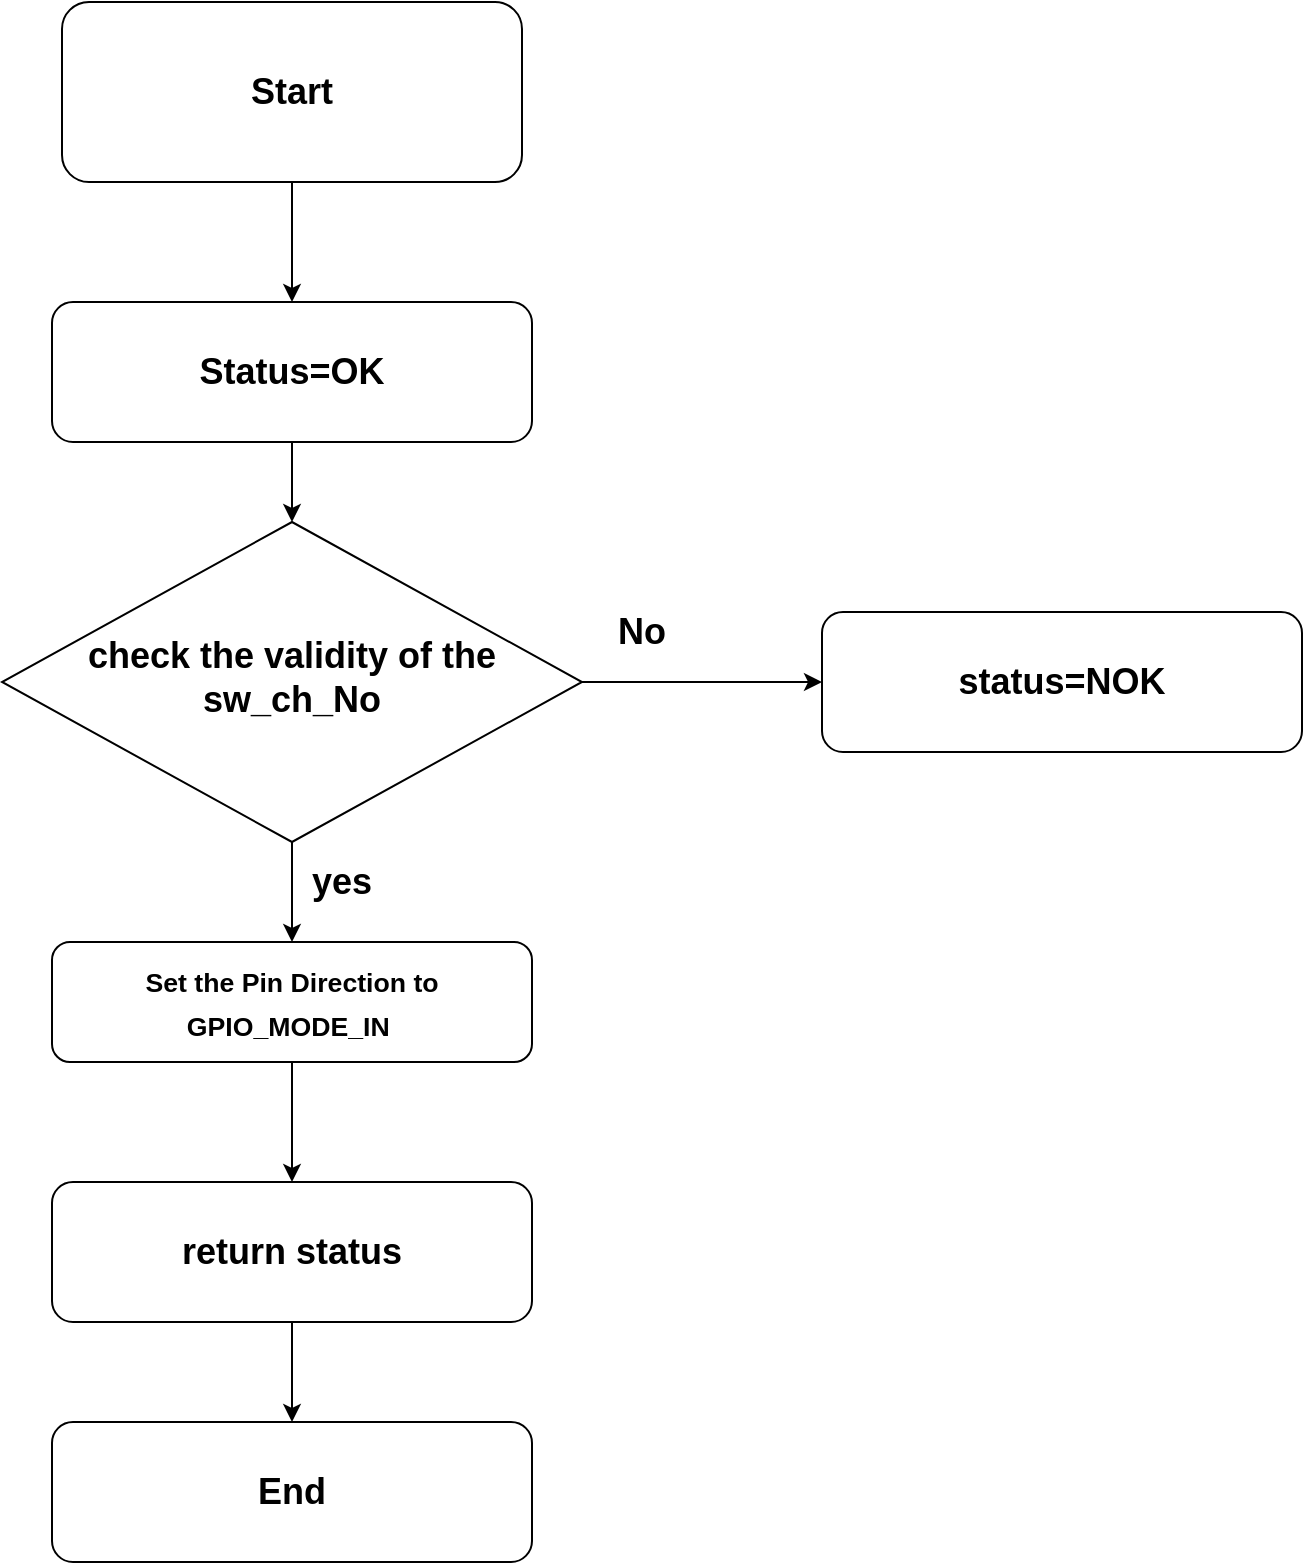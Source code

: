 <mxfile version="12.8.1" type="device"><diagram id="KxRH3n2v1nyCQNLvEWpg" name="Page-1"><mxGraphModel dx="1564" dy="1940" grid="1" gridSize="10" guides="1" tooltips="1" connect="1" arrows="1" fold="1" page="1" pageScale="1" pageWidth="850" pageHeight="1100" math="0" shadow="0"><root><mxCell id="0"/><mxCell id="1" parent="0"/><mxCell id="iQo9YwDbS87kILhPDMfu-55" style="edgeStyle=orthogonalEdgeStyle;rounded=0;orthogonalLoop=1;jettySize=auto;html=1;exitX=0.5;exitY=1;exitDx=0;exitDy=0;entryX=0.5;entryY=0;entryDx=0;entryDy=0;fontColor=#FFFFFF;" edge="1" parent="1" source="iQo9YwDbS87kILhPDMfu-35" target="iQo9YwDbS87kILhPDMfu-54"><mxGeometry relative="1" as="geometry"/></mxCell><mxCell id="iQo9YwDbS87kILhPDMfu-35" value="&lt;h2&gt;Start&lt;/h2&gt;" style="rounded=1;whiteSpace=wrap;html=1;fontSize=12;glass=0;strokeWidth=1;shadow=0;" vertex="1" parent="1"><mxGeometry x="200" y="-190" width="230" height="90" as="geometry"/></mxCell><mxCell id="iQo9YwDbS87kILhPDMfu-27" style="edgeStyle=orthogonalEdgeStyle;rounded=0;orthogonalLoop=1;jettySize=auto;html=1;exitX=0.5;exitY=1;exitDx=0;exitDy=0;entryX=0.5;entryY=0;entryDx=0;entryDy=0;" edge="1" parent="1" source="iQo9YwDbS87kILhPDMfu-28" target="iQo9YwDbS87kILhPDMfu-32"><mxGeometry relative="1" as="geometry"/></mxCell><mxCell id="iQo9YwDbS87kILhPDMfu-44" style="edgeStyle=orthogonalEdgeStyle;rounded=0;orthogonalLoop=1;jettySize=auto;html=1;exitX=1;exitY=0.5;exitDx=0;exitDy=0;entryX=0;entryY=0.5;entryDx=0;entryDy=0;fontColor=#FFFFFF;" edge="1" parent="1" source="iQo9YwDbS87kILhPDMfu-28" target="iQo9YwDbS87kILhPDMfu-40"><mxGeometry relative="1" as="geometry"/></mxCell><mxCell id="iQo9YwDbS87kILhPDMfu-28" value="&lt;h2&gt;check the validity of the sw_ch_No&lt;/h2&gt;" style="rhombus;whiteSpace=wrap;html=1;shadow=0;fontFamily=Helvetica;fontSize=12;align=center;strokeWidth=1;spacing=6;spacingTop=-4;" vertex="1" parent="1"><mxGeometry x="170" y="70" width="290" height="160" as="geometry"/></mxCell><mxCell id="iQo9YwDbS87kILhPDMfu-31" style="edgeStyle=orthogonalEdgeStyle;rounded=0;orthogonalLoop=1;jettySize=auto;html=1;exitX=0.5;exitY=1;exitDx=0;exitDy=0;entryX=0.5;entryY=0;entryDx=0;entryDy=0;" edge="1" parent="1" source="iQo9YwDbS87kILhPDMfu-32" target="iQo9YwDbS87kILhPDMfu-33"><mxGeometry relative="1" as="geometry"/></mxCell><mxCell id="iQo9YwDbS87kILhPDMfu-32" value="&lt;h2&gt;&lt;span style=&quot;font-size: 10pt&quot;&gt;Set the Pin Direction to GPIO_MODE_IN&amp;nbsp;&lt;/span&gt;&lt;/h2&gt;" style="rounded=1;whiteSpace=wrap;html=1;fontSize=12;glass=0;strokeWidth=1;shadow=0;" vertex="1" parent="1"><mxGeometry x="195" y="280" width="240" height="60" as="geometry"/></mxCell><mxCell id="iQo9YwDbS87kILhPDMfu-39" style="edgeStyle=orthogonalEdgeStyle;rounded=0;orthogonalLoop=1;jettySize=auto;html=1;exitX=0.5;exitY=1;exitDx=0;exitDy=0;entryX=0.5;entryY=0;entryDx=0;entryDy=0;fontColor=#FFFFFF;" edge="1" parent="1" source="iQo9YwDbS87kILhPDMfu-33" target="iQo9YwDbS87kILhPDMfu-38"><mxGeometry relative="1" as="geometry"/></mxCell><mxCell id="iQo9YwDbS87kILhPDMfu-33" value="&lt;h2&gt;return status&lt;/h2&gt;" style="rounded=1;whiteSpace=wrap;html=1;fontSize=12;glass=0;strokeWidth=1;shadow=0;" vertex="1" parent="1"><mxGeometry x="195" y="400" width="240" height="70" as="geometry"/></mxCell><mxCell id="iQo9YwDbS87kILhPDMfu-34" value="&lt;h2&gt;yes&lt;/h2&gt;" style="text;html=1;strokeColor=none;fillColor=none;align=center;verticalAlign=middle;whiteSpace=wrap;rounded=0;" vertex="1" parent="1"><mxGeometry x="320" y="240" width="40" height="20" as="geometry"/></mxCell><mxCell id="iQo9YwDbS87kILhPDMfu-38" value="&lt;h2&gt;End&lt;/h2&gt;" style="rounded=1;whiteSpace=wrap;html=1;fontSize=12;glass=0;strokeWidth=1;shadow=0;" vertex="1" parent="1"><mxGeometry x="195" y="520" width="240" height="70" as="geometry"/></mxCell><mxCell id="iQo9YwDbS87kILhPDMfu-40" value="&lt;h2&gt;status=NOK&lt;/h2&gt;" style="rounded=1;whiteSpace=wrap;html=1;fontSize=12;glass=0;strokeWidth=1;shadow=0;" vertex="1" parent="1"><mxGeometry x="580" y="115" width="240" height="70" as="geometry"/></mxCell><mxCell id="iQo9YwDbS87kILhPDMfu-45" value="&lt;h2&gt;No&lt;/h2&gt;" style="text;html=1;strokeColor=none;fillColor=none;align=center;verticalAlign=middle;whiteSpace=wrap;rounded=0;" vertex="1" parent="1"><mxGeometry x="470" y="115" width="40" height="20" as="geometry"/></mxCell><mxCell id="iQo9YwDbS87kILhPDMfu-56" value="" style="edgeStyle=orthogonalEdgeStyle;rounded=0;orthogonalLoop=1;jettySize=auto;html=1;fontColor=#FFFFFF;" edge="1" parent="1" source="iQo9YwDbS87kILhPDMfu-54" target="iQo9YwDbS87kILhPDMfu-28"><mxGeometry relative="1" as="geometry"/></mxCell><mxCell id="iQo9YwDbS87kILhPDMfu-54" value="&lt;h2&gt;Status=OK&lt;/h2&gt;" style="rounded=1;whiteSpace=wrap;html=1;fontSize=12;glass=0;strokeWidth=1;shadow=0;" vertex="1" parent="1"><mxGeometry x="195" y="-40" width="240" height="70" as="geometry"/></mxCell></root></mxGraphModel></diagram></mxfile>